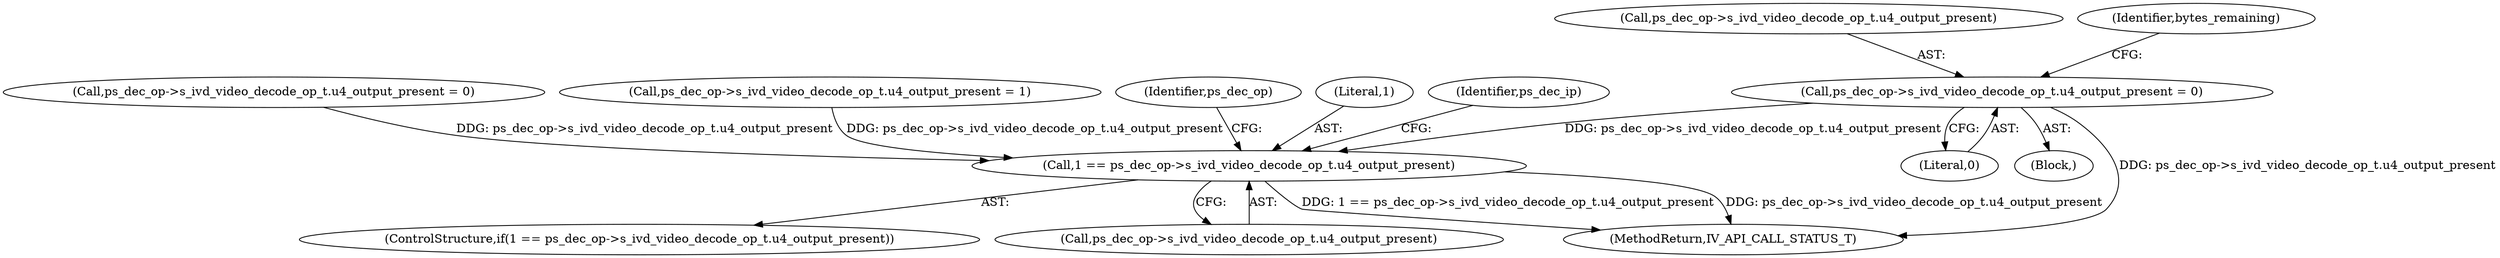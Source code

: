 digraph "0_Android_a86eb798d077b9b25c8f8c77e3c02c2f287c1ce7@pointer" {
"1000139" [label="(Call,ps_dec_op->s_ivd_video_decode_op_t.u4_output_present = 0)"];
"1001606" [label="(Call,1 == ps_dec_op->s_ivd_video_decode_op_t.u4_output_present)"];
"1001510" [label="(Call,ps_dec_op->s_ivd_video_decode_op_t.u4_output_present = 0)"];
"1001449" [label="(Call,ps_dec_op->s_ivd_video_decode_op_t.u4_output_present = 1)"];
"1001663" [label="(Identifier,ps_dec_op)"];
"1000145" [label="(Literal,0)"];
"1000140" [label="(Call,ps_dec_op->s_ivd_video_decode_op_t.u4_output_present)"];
"1000108" [label="(Block,)"];
"1001605" [label="(ControlStructure,if(1 == ps_dec_op->s_ivd_video_decode_op_t.u4_output_present))"];
"1000147" [label="(Identifier,bytes_remaining)"];
"1001608" [label="(Call,ps_dec_op->s_ivd_video_decode_op_t.u4_output_present)"];
"1001607" [label="(Literal,1)"];
"1000139" [label="(Call,ps_dec_op->s_ivd_video_decode_op_t.u4_output_present = 0)"];
"1001689" [label="(MethodReturn,IV_API_CALL_STATUS_T)"];
"1001606" [label="(Call,1 == ps_dec_op->s_ivd_video_decode_op_t.u4_output_present)"];
"1001619" [label="(Identifier,ps_dec_ip)"];
"1000139" -> "1000108"  [label="AST: "];
"1000139" -> "1000145"  [label="CFG: "];
"1000140" -> "1000139"  [label="AST: "];
"1000145" -> "1000139"  [label="AST: "];
"1000147" -> "1000139"  [label="CFG: "];
"1000139" -> "1001689"  [label="DDG: ps_dec_op->s_ivd_video_decode_op_t.u4_output_present"];
"1000139" -> "1001606"  [label="DDG: ps_dec_op->s_ivd_video_decode_op_t.u4_output_present"];
"1001606" -> "1001605"  [label="AST: "];
"1001606" -> "1001608"  [label="CFG: "];
"1001607" -> "1001606"  [label="AST: "];
"1001608" -> "1001606"  [label="AST: "];
"1001619" -> "1001606"  [label="CFG: "];
"1001663" -> "1001606"  [label="CFG: "];
"1001606" -> "1001689"  [label="DDG: 1 == ps_dec_op->s_ivd_video_decode_op_t.u4_output_present"];
"1001606" -> "1001689"  [label="DDG: ps_dec_op->s_ivd_video_decode_op_t.u4_output_present"];
"1001449" -> "1001606"  [label="DDG: ps_dec_op->s_ivd_video_decode_op_t.u4_output_present"];
"1001510" -> "1001606"  [label="DDG: ps_dec_op->s_ivd_video_decode_op_t.u4_output_present"];
}
